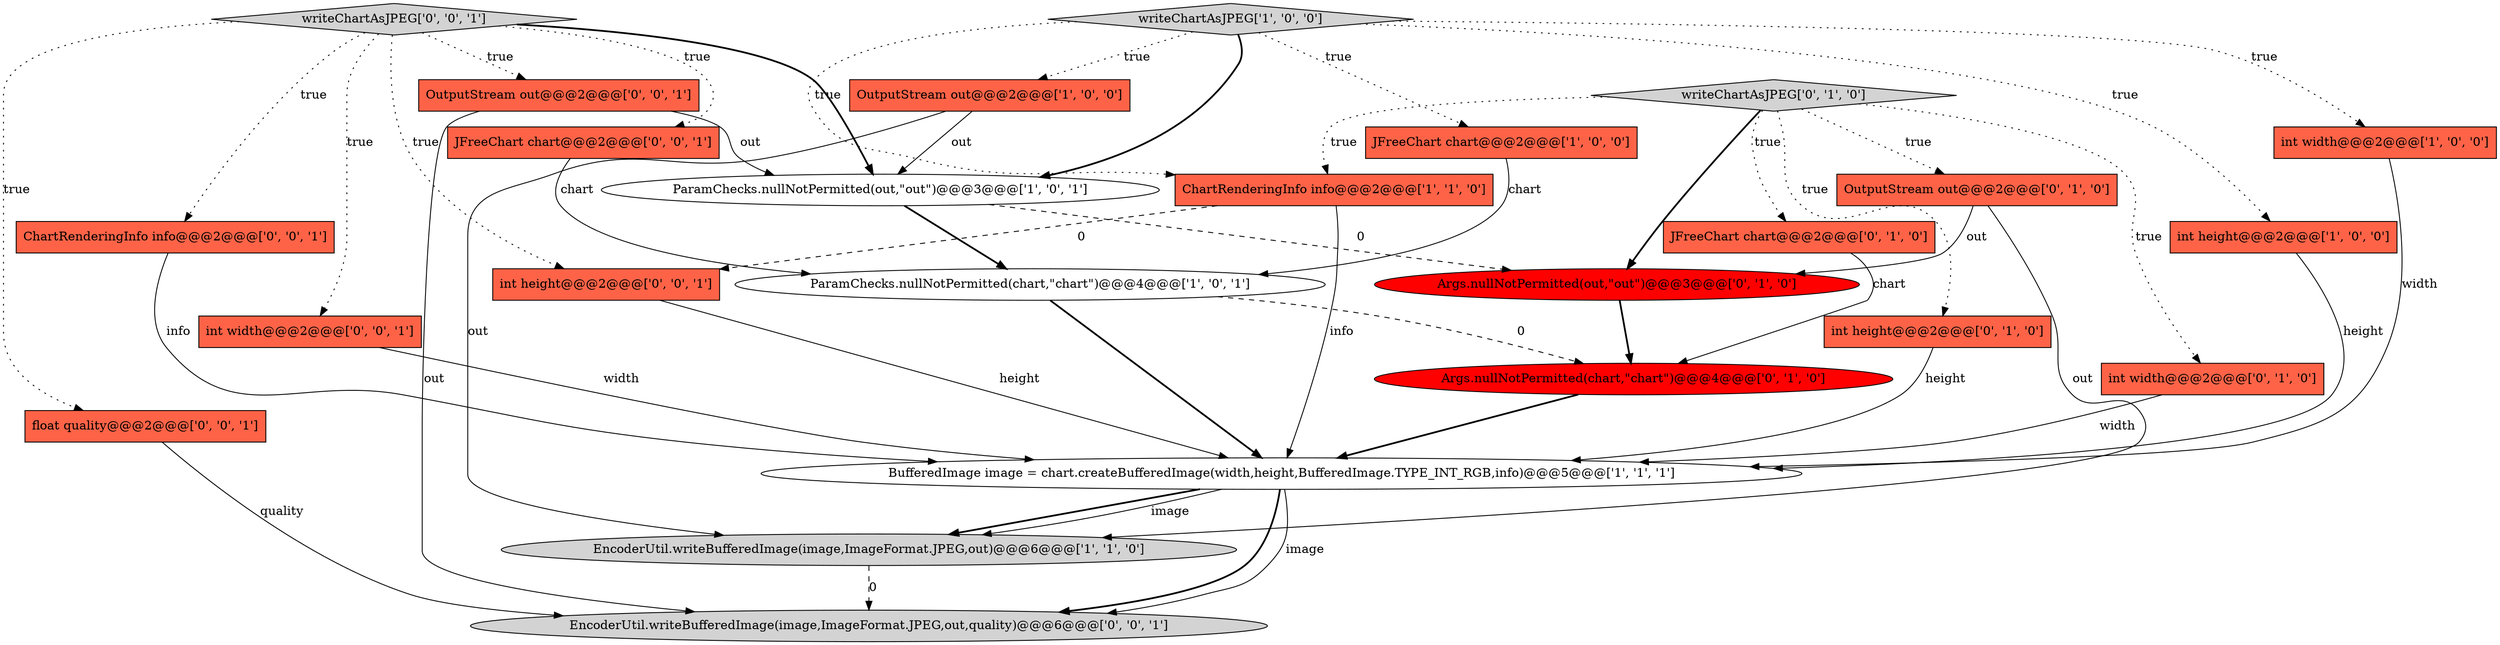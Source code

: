 digraph {
4 [style = filled, label = "ParamChecks.nullNotPermitted(chart,\"chart\")@@@4@@@['1', '0', '1']", fillcolor = white, shape = ellipse image = "AAA0AAABBB1BBB"];
19 [style = filled, label = "OutputStream out@@@2@@@['0', '0', '1']", fillcolor = tomato, shape = box image = "AAA0AAABBB3BBB"];
0 [style = filled, label = "EncoderUtil.writeBufferedImage(image,ImageFormat.JPEG,out)@@@6@@@['1', '1', '0']", fillcolor = lightgray, shape = ellipse image = "AAA0AAABBB1BBB"];
10 [style = filled, label = "OutputStream out@@@2@@@['0', '1', '0']", fillcolor = tomato, shape = box image = "AAA0AAABBB2BBB"];
23 [style = filled, label = "JFreeChart chart@@@2@@@['0', '0', '1']", fillcolor = tomato, shape = box image = "AAA0AAABBB3BBB"];
21 [style = filled, label = "ChartRenderingInfo info@@@2@@@['0', '0', '1']", fillcolor = tomato, shape = box image = "AAA0AAABBB3BBB"];
14 [style = filled, label = "writeChartAsJPEG['0', '1', '0']", fillcolor = lightgray, shape = diamond image = "AAA0AAABBB2BBB"];
5 [style = filled, label = "int width@@@2@@@['1', '0', '0']", fillcolor = tomato, shape = box image = "AAA0AAABBB1BBB"];
24 [style = filled, label = "int height@@@2@@@['0', '0', '1']", fillcolor = tomato, shape = box image = "AAA0AAABBB3BBB"];
6 [style = filled, label = "BufferedImage image = chart.createBufferedImage(width,height,BufferedImage.TYPE_INT_RGB,info)@@@5@@@['1', '1', '1']", fillcolor = white, shape = ellipse image = "AAA0AAABBB1BBB"];
12 [style = filled, label = "int height@@@2@@@['0', '1', '0']", fillcolor = tomato, shape = box image = "AAA0AAABBB2BBB"];
17 [style = filled, label = "int width@@@2@@@['0', '0', '1']", fillcolor = tomato, shape = box image = "AAA0AAABBB3BBB"];
18 [style = filled, label = "float quality@@@2@@@['0', '0', '1']", fillcolor = tomato, shape = box image = "AAA0AAABBB3BBB"];
11 [style = filled, label = "int width@@@2@@@['0', '1', '0']", fillcolor = tomato, shape = box image = "AAA0AAABBB2BBB"];
16 [style = filled, label = "Args.nullNotPermitted(out,\"out\")@@@3@@@['0', '1', '0']", fillcolor = red, shape = ellipse image = "AAA1AAABBB2BBB"];
2 [style = filled, label = "JFreeChart chart@@@2@@@['1', '0', '0']", fillcolor = tomato, shape = box image = "AAA0AAABBB1BBB"];
15 [style = filled, label = "Args.nullNotPermitted(chart,\"chart\")@@@4@@@['0', '1', '0']", fillcolor = red, shape = ellipse image = "AAA1AAABBB2BBB"];
20 [style = filled, label = "writeChartAsJPEG['0', '0', '1']", fillcolor = lightgray, shape = diamond image = "AAA0AAABBB3BBB"];
13 [style = filled, label = "JFreeChart chart@@@2@@@['0', '1', '0']", fillcolor = tomato, shape = box image = "AAA0AAABBB2BBB"];
9 [style = filled, label = "ChartRenderingInfo info@@@2@@@['1', '1', '0']", fillcolor = tomato, shape = box image = "AAA0AAABBB1BBB"];
7 [style = filled, label = "writeChartAsJPEG['1', '0', '0']", fillcolor = lightgray, shape = diamond image = "AAA0AAABBB1BBB"];
22 [style = filled, label = "EncoderUtil.writeBufferedImage(image,ImageFormat.JPEG,out,quality)@@@6@@@['0', '0', '1']", fillcolor = lightgray, shape = ellipse image = "AAA0AAABBB3BBB"];
3 [style = filled, label = "int height@@@2@@@['1', '0', '0']", fillcolor = tomato, shape = box image = "AAA0AAABBB1BBB"];
1 [style = filled, label = "OutputStream out@@@2@@@['1', '0', '0']", fillcolor = tomato, shape = box image = "AAA0AAABBB1BBB"];
8 [style = filled, label = "ParamChecks.nullNotPermitted(out,\"out\")@@@3@@@['1', '0', '1']", fillcolor = white, shape = ellipse image = "AAA0AAABBB1BBB"];
1->8 [style = solid, label="out"];
14->16 [style = bold, label=""];
16->15 [style = bold, label=""];
7->2 [style = dotted, label="true"];
21->6 [style = solid, label="info"];
8->16 [style = dashed, label="0"];
14->12 [style = dotted, label="true"];
20->24 [style = dotted, label="true"];
9->24 [style = dashed, label="0"];
4->6 [style = bold, label=""];
19->22 [style = solid, label="out"];
6->22 [style = bold, label=""];
20->17 [style = dotted, label="true"];
6->22 [style = solid, label="image"];
10->0 [style = solid, label="out"];
3->6 [style = solid, label="height"];
15->6 [style = bold, label=""];
6->0 [style = bold, label=""];
20->21 [style = dotted, label="true"];
24->6 [style = solid, label="height"];
7->9 [style = dotted, label="true"];
17->6 [style = solid, label="width"];
7->8 [style = bold, label=""];
0->22 [style = dashed, label="0"];
2->4 [style = solid, label="chart"];
14->10 [style = dotted, label="true"];
14->13 [style = dotted, label="true"];
10->16 [style = solid, label="out"];
7->5 [style = dotted, label="true"];
13->15 [style = solid, label="chart"];
18->22 [style = solid, label="quality"];
23->4 [style = solid, label="chart"];
1->0 [style = solid, label="out"];
6->0 [style = solid, label="image"];
12->6 [style = solid, label="height"];
20->8 [style = bold, label=""];
7->3 [style = dotted, label="true"];
4->15 [style = dashed, label="0"];
19->8 [style = solid, label="out"];
20->23 [style = dotted, label="true"];
11->6 [style = solid, label="width"];
20->18 [style = dotted, label="true"];
14->11 [style = dotted, label="true"];
20->19 [style = dotted, label="true"];
14->9 [style = dotted, label="true"];
5->6 [style = solid, label="width"];
8->4 [style = bold, label=""];
7->1 [style = dotted, label="true"];
9->6 [style = solid, label="info"];
}
